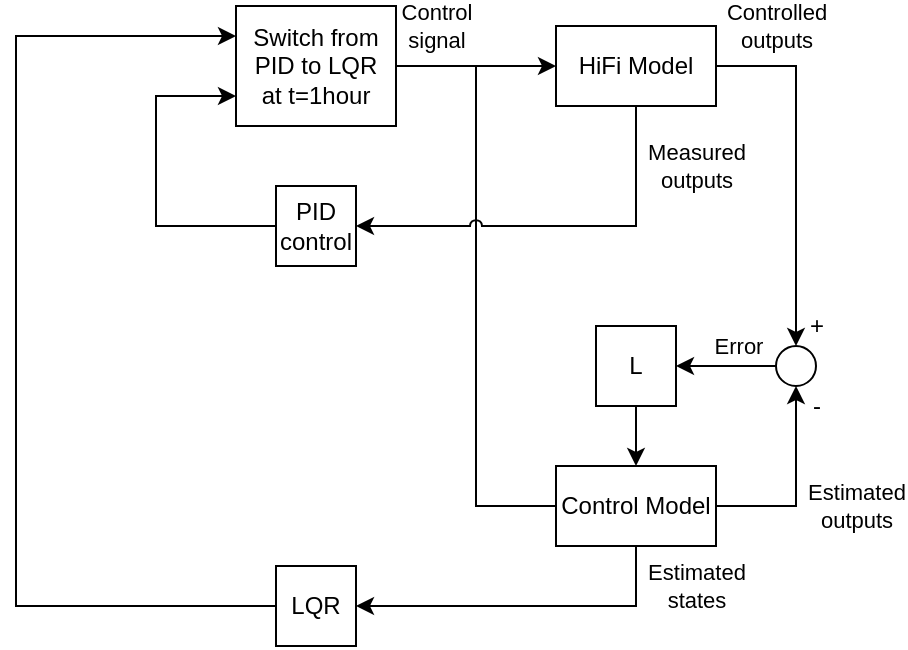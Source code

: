<mxfile version="18.0.7" type="device"><diagram id="Pp4ILv1sN93XraFqNnVJ" name="Page-1"><mxGraphModel dx="1312" dy="638" grid="1" gridSize="10" guides="1" tooltips="1" connect="1" arrows="1" fold="1" page="1" pageScale="1" pageWidth="583" pageHeight="413" math="1" shadow="0"><root><mxCell id="0"/><mxCell id="1" parent="0"/><mxCell id="Gu3paL96VZpUtg-4qyBK-29" style="edgeStyle=orthogonalEdgeStyle;rounded=0;jumpStyle=arc;orthogonalLoop=1;jettySize=auto;html=1;entryX=0;entryY=0.5;entryDx=0;entryDy=0;startArrow=none;startFill=0;endArrow=none;endFill=0;" parent="1" source="Gu3paL96VZpUtg-4qyBK-19" target="Gu3paL96VZpUtg-4qyBK-2" edge="1"><mxGeometry relative="1" as="geometry"/></mxCell><mxCell id="Gu3paL96VZpUtg-4qyBK-19" value="Switch from PID to LQR&lt;br&gt;at t=1hour" style="rounded=0;whiteSpace=wrap;html=1;" parent="1" vertex="1"><mxGeometry x="192" y="40" width="80" height="60" as="geometry"/></mxCell><mxCell id="Gu3paL96VZpUtg-4qyBK-10" style="edgeStyle=orthogonalEdgeStyle;rounded=0;orthogonalLoop=1;jettySize=auto;html=1;entryX=0.5;entryY=0;entryDx=0;entryDy=0;" parent="1" source="Gu3paL96VZpUtg-4qyBK-1" target="Gu3paL96VZpUtg-4qyBK-9" edge="1"><mxGeometry relative="1" as="geometry"/></mxCell><mxCell id="Gu3paL96VZpUtg-4qyBK-31" value="Controlled &lt;br&gt;outputs" style="edgeLabel;html=1;align=center;verticalAlign=middle;resizable=0;points=[];" parent="Gu3paL96VZpUtg-4qyBK-10" vertex="1" connectable="0"><mxGeometry x="-0.632" y="1" relative="1" as="geometry"><mxPoint x="-3" y="-19" as="offset"/></mxGeometry></mxCell><mxCell id="Gu3paL96VZpUtg-4qyBK-17" style="edgeStyle=orthogonalEdgeStyle;rounded=0;orthogonalLoop=1;jettySize=auto;html=1;entryX=1;entryY=0.5;entryDx=0;entryDy=0;exitX=0.5;exitY=1;exitDx=0;exitDy=0;jumpStyle=arc;" parent="1" source="Gu3paL96VZpUtg-4qyBK-1" target="Gu3paL96VZpUtg-4qyBK-16" edge="1"><mxGeometry relative="1" as="geometry"/></mxCell><mxCell id="Gu3paL96VZpUtg-4qyBK-36" value="Measured &lt;br&gt;outputs" style="edgeLabel;html=1;align=center;verticalAlign=middle;resizable=0;points=[];" parent="Gu3paL96VZpUtg-4qyBK-17" vertex="1" connectable="0"><mxGeometry x="-0.599" y="-2" relative="1" as="geometry"><mxPoint x="32" y="-10" as="offset"/></mxGeometry></mxCell><mxCell id="Gu3paL96VZpUtg-4qyBK-1" value="HiFi Model" style="rounded=0;whiteSpace=wrap;html=1;" parent="1" vertex="1"><mxGeometry x="352" y="50" width="80" height="40" as="geometry"/></mxCell><mxCell id="Gu3paL96VZpUtg-4qyBK-6" style="edgeStyle=orthogonalEdgeStyle;rounded=0;orthogonalLoop=1;jettySize=auto;html=1;entryX=1;entryY=0.5;entryDx=0;entryDy=0;exitX=0.5;exitY=1;exitDx=0;exitDy=0;" parent="1" source="Gu3paL96VZpUtg-4qyBK-2" target="Gu3paL96VZpUtg-4qyBK-4" edge="1"><mxGeometry relative="1" as="geometry"/></mxCell><mxCell id="Gu3paL96VZpUtg-4qyBK-35" value="Estimated &lt;br&gt;states" style="edgeLabel;html=1;align=center;verticalAlign=middle;resizable=0;points=[];" parent="Gu3paL96VZpUtg-4qyBK-6" vertex="1" connectable="0"><mxGeometry x="-0.732" y="2" relative="1" as="geometry"><mxPoint x="28" y="-3" as="offset"/></mxGeometry></mxCell><mxCell id="Gu3paL96VZpUtg-4qyBK-11" style="edgeStyle=orthogonalEdgeStyle;rounded=0;orthogonalLoop=1;jettySize=auto;html=1;entryX=0.5;entryY=1;entryDx=0;entryDy=0;" parent="1" source="Gu3paL96VZpUtg-4qyBK-2" target="Gu3paL96VZpUtg-4qyBK-9" edge="1"><mxGeometry relative="1" as="geometry"/></mxCell><mxCell id="Gu3paL96VZpUtg-4qyBK-34" value="Estimated &lt;br&gt;outputs" style="edgeLabel;html=1;align=center;verticalAlign=middle;resizable=0;points=[];" parent="Gu3paL96VZpUtg-4qyBK-11" vertex="1" connectable="0"><mxGeometry x="-0.403" relative="1" as="geometry"><mxPoint x="40" as="offset"/></mxGeometry></mxCell><mxCell id="Gu3paL96VZpUtg-4qyBK-2" value="Control Model" style="rounded=0;whiteSpace=wrap;html=1;" parent="1" vertex="1"><mxGeometry x="352" y="270" width="80" height="40" as="geometry"/></mxCell><mxCell id="Gu3paL96VZpUtg-4qyBK-21" style="edgeStyle=orthogonalEdgeStyle;rounded=0;jumpStyle=arc;orthogonalLoop=1;jettySize=auto;html=1;exitX=0;exitY=0.5;exitDx=0;exitDy=0;entryX=0;entryY=0.25;entryDx=0;entryDy=0;" parent="1" source="Gu3paL96VZpUtg-4qyBK-4" target="Gu3paL96VZpUtg-4qyBK-19" edge="1"><mxGeometry relative="1" as="geometry"><Array as="points"><mxPoint x="82" y="340"/><mxPoint x="82" y="55"/></Array></mxGeometry></mxCell><mxCell id="Gu3paL96VZpUtg-4qyBK-4" value="LQR" style="rounded=0;whiteSpace=wrap;html=1;" parent="1" vertex="1"><mxGeometry x="212" y="320" width="40" height="40" as="geometry"/></mxCell><mxCell id="Gu3paL96VZpUtg-4qyBK-13" style="edgeStyle=orthogonalEdgeStyle;rounded=0;orthogonalLoop=1;jettySize=auto;html=1;entryX=0.5;entryY=0;entryDx=0;entryDy=0;" parent="1" source="Gu3paL96VZpUtg-4qyBK-8" target="Gu3paL96VZpUtg-4qyBK-2" edge="1"><mxGeometry relative="1" as="geometry"/></mxCell><mxCell id="Gu3paL96VZpUtg-4qyBK-8" value="L" style="rounded=0;whiteSpace=wrap;html=1;" parent="1" vertex="1"><mxGeometry x="372" y="200" width="40" height="40" as="geometry"/></mxCell><mxCell id="Gu3paL96VZpUtg-4qyBK-12" style="edgeStyle=orthogonalEdgeStyle;rounded=0;orthogonalLoop=1;jettySize=auto;html=1;entryX=1;entryY=0.5;entryDx=0;entryDy=0;" parent="1" source="Gu3paL96VZpUtg-4qyBK-9" target="Gu3paL96VZpUtg-4qyBK-8" edge="1"><mxGeometry relative="1" as="geometry"/></mxCell><mxCell id="o5CZfHo7H24ndtN4y3kD-3" value="Error" style="edgeLabel;html=1;align=center;verticalAlign=middle;resizable=0;points=[];" vertex="1" connectable="0" parent="Gu3paL96VZpUtg-4qyBK-12"><mxGeometry x="-0.217" relative="1" as="geometry"><mxPoint y="-10" as="offset"/></mxGeometry></mxCell><mxCell id="Gu3paL96VZpUtg-4qyBK-9" value="" style="ellipse;whiteSpace=wrap;html=1;" parent="1" vertex="1"><mxGeometry x="462" y="210" width="20" height="20" as="geometry"/></mxCell><mxCell id="Gu3paL96VZpUtg-4qyBK-18" style="edgeStyle=orthogonalEdgeStyle;rounded=0;orthogonalLoop=1;jettySize=auto;html=1;entryX=0;entryY=0.75;entryDx=0;entryDy=0;exitX=0;exitY=0.5;exitDx=0;exitDy=0;" parent="1" source="Gu3paL96VZpUtg-4qyBK-16" target="Gu3paL96VZpUtg-4qyBK-19" edge="1"><mxGeometry relative="1" as="geometry"><mxPoint x="162" y="110" as="targetPoint"/><Array as="points"><mxPoint x="152" y="150"/><mxPoint x="152" y="85"/></Array></mxGeometry></mxCell><mxCell id="Gu3paL96VZpUtg-4qyBK-16" value="PID control" style="rounded=0;whiteSpace=wrap;html=1;" parent="1" vertex="1"><mxGeometry x="212" y="130" width="40" height="40" as="geometry"/></mxCell><mxCell id="Gu3paL96VZpUtg-4qyBK-25" style="edgeStyle=orthogonalEdgeStyle;rounded=0;orthogonalLoop=1;jettySize=auto;html=1;entryX=0;entryY=0.5;entryDx=0;entryDy=0;exitX=1;exitY=0.5;exitDx=0;exitDy=0;jumpStyle=arc;" parent="1" source="Gu3paL96VZpUtg-4qyBK-19" target="Gu3paL96VZpUtg-4qyBK-1" edge="1"><mxGeometry relative="1" as="geometry"><mxPoint x="402" y="90" as="sourcePoint"/><mxPoint x="262" y="190" as="targetPoint"/></mxGeometry></mxCell><mxCell id="Gu3paL96VZpUtg-4qyBK-30" value="Control&lt;br&gt;signal" style="edgeLabel;html=1;align=center;verticalAlign=middle;resizable=0;points=[];" parent="Gu3paL96VZpUtg-4qyBK-25" vertex="1" connectable="0"><mxGeometry x="-0.285" relative="1" as="geometry"><mxPoint x="-9" y="-20" as="offset"/></mxGeometry></mxCell><mxCell id="o5CZfHo7H24ndtN4y3kD-1" value="+" style="text;html=1;align=center;verticalAlign=middle;resizable=0;points=[];autosize=1;strokeColor=none;fillColor=none;" vertex="1" parent="1"><mxGeometry x="472" y="190" width="20" height="20" as="geometry"/></mxCell><mxCell id="o5CZfHo7H24ndtN4y3kD-2" value="-" style="text;html=1;align=center;verticalAlign=middle;resizable=0;points=[];autosize=1;strokeColor=none;fillColor=none;" vertex="1" parent="1"><mxGeometry x="472" y="230" width="20" height="20" as="geometry"/></mxCell></root></mxGraphModel></diagram></mxfile>